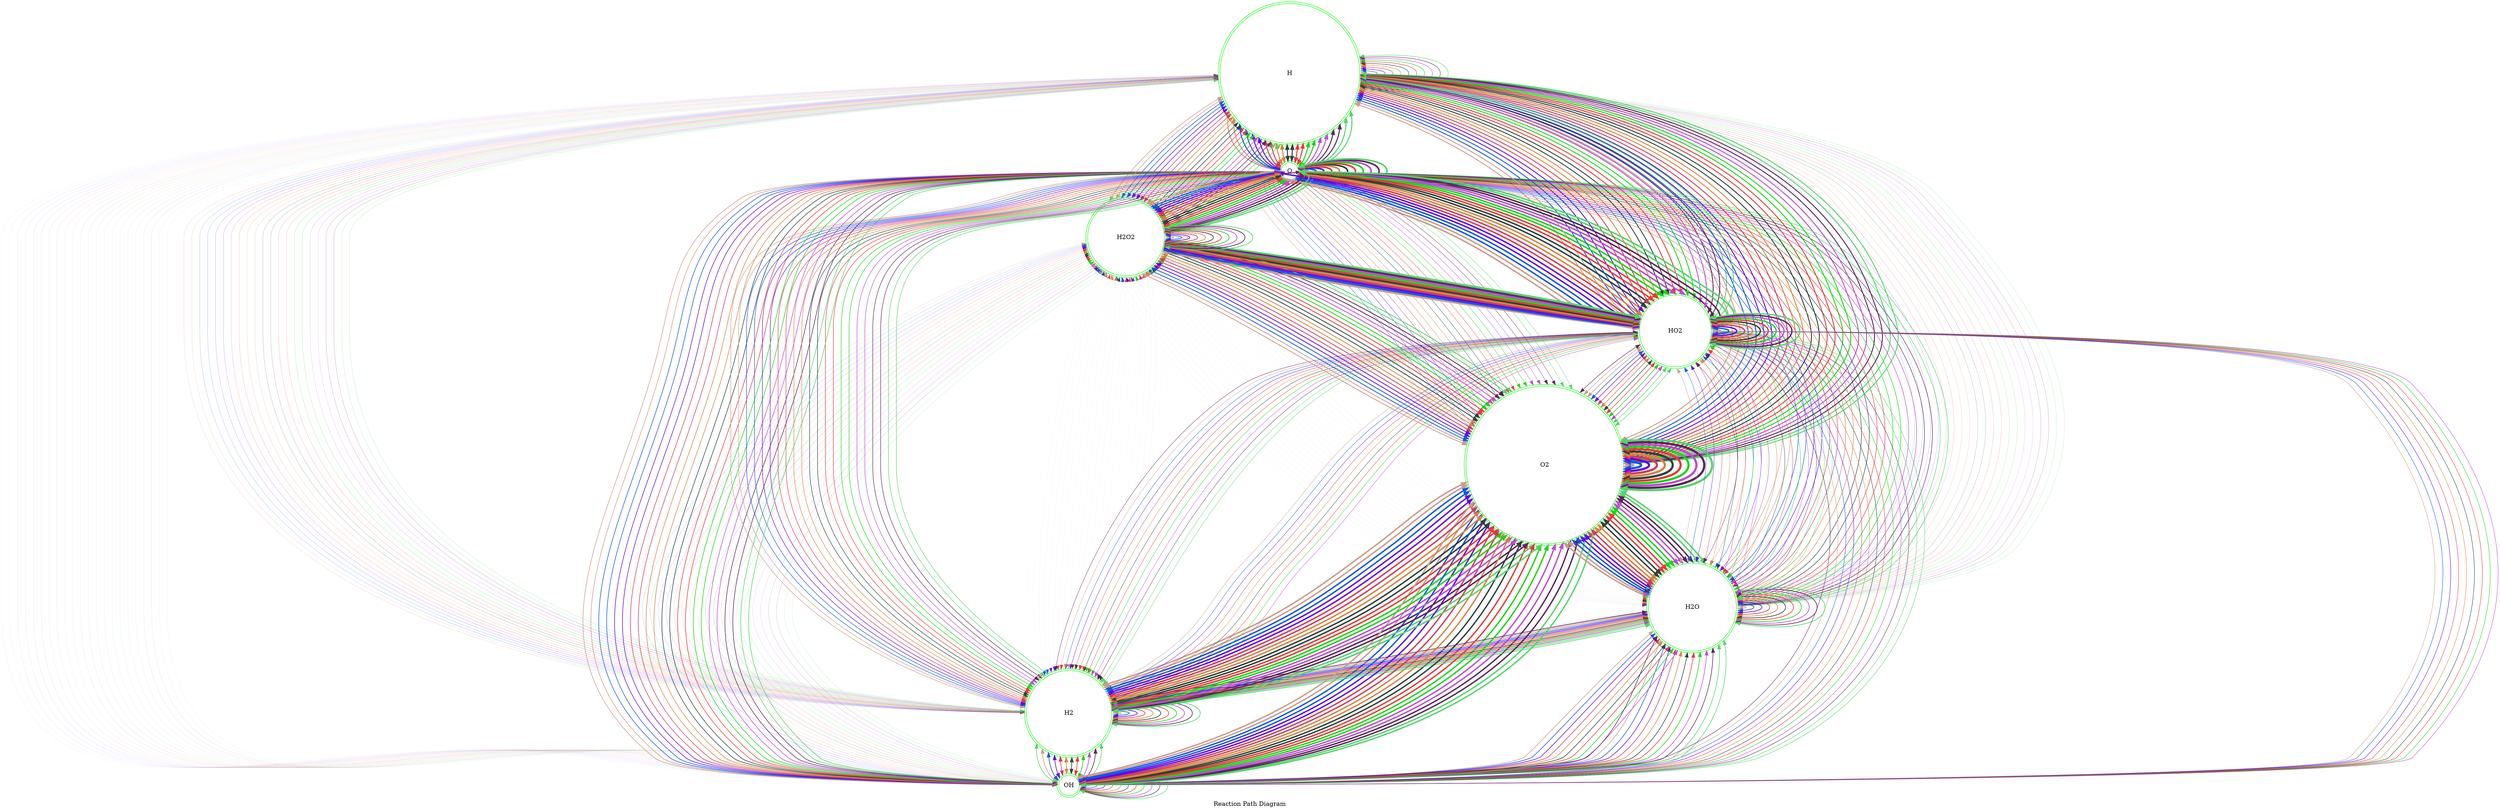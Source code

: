 digraph "outputs/0" {
	node [shape=doublecircle]
	label="Reaction Path Diagram"
	H [color=Green height=4.42903872231 width=4.42903872231]
	O [color=Green height=0.364376470142 width=0.364376470142]
	OH [color=Green height=0.607906993765 width=0.607906993765]
	H2 [color=Green height=2.71020270134 width=2.71020270134]
	H2O [color=Green height=2.79521315671 width=2.79521315671]
	O2 [color=Green height=5.0 width=5.0]
	HO2 [color=Green height=2.28028081156 width=2.28028081156]
	H2O2 [color=Green height=2.43695767894 width=2.43695767894]
	H -> O [color="#CC9B8B" dir=both penwidth=2.27556058477]
	H -> OH [color="#CC9B8B" dir=both penwidth=0.0919619103241]
	H -> H [color="#CC9B8B" dir=both penwidth=0.931890843375]
	H -> H2 [color="#CC9B8B" dir=both penwidth=0.262824443975]
	H -> H2O [color="#CC9B8B" dir=both penwidth=0.260113521436]
	H -> O2 [color="#CC9B8B" dir=both penwidth=2.03405457831]
	H -> HO2 [color="#CC9B8B" dir=both penwidth=1.93867700584]
	H -> H2O2 [color="#CC9B8B" dir=both penwidth=1.23038939356]
	O2 -> O [color="#CC9B8B" dir=both penwidth=0.690384836915]
	O2 -> OH [color="#CC9B8B" dir=both penwidth=3.05790733201]
	O2 -> H [color="#CC9B8B" dir=both penwidth=2.03405457831]
	O2 -> H2 [color="#CC9B8B" dir=both penwidth=3.22876986566]
	O2 -> H2O [color="#CC9B8B" dir=both penwidth=3.22605894312]
	O2 -> O2 [color="#CC9B8B" dir=both penwidth=5.0]
	O2 -> HO2 [color="#CC9B8B" dir=both penwidth=1.02726841585]
	O2 -> H2O2 [color="#CC9B8B" dir=both penwidth=1.73555602813]
	O -> O [color="#CC9B8B" dir=both penwidth=3.61923032617]
	O -> OH [color="#CC9B8B" dir=both penwidth=1.25170783107]
	O -> H [color="#CC9B8B" dir=both penwidth=2.27556058477]
	O -> H2 [color="#CC9B8B" dir=both penwidth=1.08084529742]
	O -> H2O [color="#CC9B8B" dir=both penwidth=1.08355621996]
	O -> O2 [color="#CC9B8B" dir=both penwidth=0.690384836915]
	O -> HO2 [color="#CC9B8B" dir=both penwidth=3.28234674724]
	O -> H2O2 [color="#CC9B8B" dir=both penwidth=2.57405913496]
	OH -> O [color="#CC9B8B" dir=both penwidth=1.25170783107]
	OH -> OH [color="#CC9B8B" dir=both penwidth=1.11581466402]
	OH -> H [color="#CC9B8B" dir=both penwidth=0.0919619103241]
	OH -> H2 [color="#CC9B8B" dir=both penwidth=1.28667719767]
	OH -> H2O [color="#CC9B8B" dir=both penwidth=1.28396627514]
	OH -> O2 [color="#CC9B8B" dir=both penwidth=3.05790733201]
	OH -> HO2 [color="#CC9B8B" dir=both penwidth=0.914824252142]
	OH -> H2O2 [color="#CC9B8B" dir=both penwidth=0.206536639859]
	H2 -> O [color="#CC9B8B" dir=both penwidth=1.08084529742]
	H2 -> OH [color="#CC9B8B" dir=both penwidth=1.28667719767]
	H2 -> H [color="#CC9B8B" dir=both penwidth=0.262824443975]
	H2 -> H2 [color="#CC9B8B" dir=both penwidth=1.45753973132]
	H2 -> H2O [color="#CC9B8B" dir=both penwidth=1.45482880879]
	H2 -> O2 [color="#CC9B8B" dir=both penwidth=3.22876986566]
	H2 -> HO2 [color="#CC9B8B" dir=both penwidth=0.743961718492]
	H2 -> H2O2 [color="#CC9B8B" dir=both penwidth=0.0356741062085]
	H2O -> O [color="#CC9B8B" dir=both penwidth=1.08355621996]
	H2O -> OH [color="#CC9B8B" dir=both penwidth=1.28396627514]
	H2O -> H [color="#CC9B8B" dir=both penwidth=0.260113521436]
	H2O -> H2 [color="#CC9B8B" dir=both penwidth=1.45482880879]
	H2O -> H2O [color="#CC9B8B" dir=both penwidth=1.45211788625]
	H2O -> O2 [color="#CC9B8B" dir=both penwidth=3.22605894312]
	H2O -> HO2 [color="#CC9B8B" dir=both penwidth=0.746672641031]
	H2O -> H2O2 [color="#CC9B8B" dir=both penwidth=0.0383850287475]
	HO2 -> O [color="#CC9B8B" dir=both penwidth=3.28234674724]
	HO2 -> OH [color="#CC9B8B" dir=both penwidth=0.914824252142]
	HO2 -> H [color="#CC9B8B" dir=both penwidth=1.93867700584]
	HO2 -> H2 [color="#CC9B8B" dir=both penwidth=0.743961718492]
	HO2 -> H2O [color="#CC9B8B" dir=both penwidth=0.746672641031]
	HO2 -> O2 [color="#CC9B8B" dir=both penwidth=1.02726841585]
	HO2 -> HO2 [color="#CC9B8B" dir=both penwidth=2.94546316831]
	HO2 -> H2O2 [color="#CC9B8B" dir=both penwidth=2.23717555603]
	H2O2 -> O [color="#CC9B8B" dir=both penwidth=2.57405913496]
	H2O2 -> OH [color="#CC9B8B" dir=both penwidth=0.206536639859]
	H2O2 -> H [color="#CC9B8B" dir=both penwidth=1.23038939356]
	H2O2 -> H2 [color="#CC9B8B" dir=both penwidth=0.0356741062085]
	H2O2 -> H2O [color="#CC9B8B" dir=both penwidth=0.0383850287475]
	H2O2 -> O2 [color="#CC9B8B" dir=both penwidth=1.73555602813]
	H2O2 -> HO2 [color="#CC9B8B" dir=both penwidth=2.23717555603]
	H2O2 -> H2O2 [color="#CC9B8B" dir=both penwidth=1.52888794374]
	O -> H [color="#1357E7" dir=both penwidth=2.27556058477]
	O -> OH [color="#1357E7" dir=both penwidth=1.25170783107]
	O -> O [color="#1357E7" dir=both penwidth=3.61923032617]
	O -> H2 [color="#1357E7" dir=both penwidth=1.08084529742]
	O -> H2O [color="#1357E7" dir=both penwidth=1.08355621996]
	O -> O2 [color="#1357E7" dir=both penwidth=0.690384836915]
	O -> HO2 [color="#1357E7" dir=both penwidth=3.28234674724]
	O -> H2O2 [color="#1357E7" dir=both penwidth=2.57405913496]
	H2 -> H [color="#1357E7" dir=both penwidth=0.262824443975]
	H2 -> OH [color="#1357E7" dir=both penwidth=1.28667719767]
	H2 -> O [color="#1357E7" dir=both penwidth=1.08084529742]
	H2 -> H2 [color="#1357E7" dir=both penwidth=1.45753973132]
	H2 -> H2O [color="#1357E7" dir=both penwidth=1.45482880879]
	H2 -> O2 [color="#1357E7" dir=both penwidth=3.22876986566]
	H2 -> HO2 [color="#1357E7" dir=both penwidth=0.743961718492]
	H2 -> H2O2 [color="#1357E7" dir=both penwidth=0.0356741062085]
	H -> H [color="#1357E7" dir=both penwidth=0.931890843375]
	H -> OH [color="#1357E7" dir=both penwidth=0.0919619103241]
	H -> O [color="#1357E7" dir=both penwidth=2.27556058477]
	H -> H2 [color="#1357E7" dir=both penwidth=0.262824443975]
	H -> H2O [color="#1357E7" dir=both penwidth=0.260113521436]
	H -> O2 [color="#1357E7" dir=both penwidth=2.03405457831]
	H -> HO2 [color="#1357E7" dir=both penwidth=1.93867700584]
	H -> H2O2 [color="#1357E7" dir=both penwidth=1.23038939356]
	OH -> H [color="#1357E7" dir=both penwidth=0.0919619103241]
	OH -> OH [color="#1357E7" dir=both penwidth=1.11581466402]
	OH -> O [color="#1357E7" dir=both penwidth=1.25170783107]
	OH -> H2 [color="#1357E7" dir=both penwidth=1.28667719767]
	OH -> H2O [color="#1357E7" dir=both penwidth=1.28396627514]
	OH -> O2 [color="#1357E7" dir=both penwidth=3.05790733201]
	OH -> HO2 [color="#1357E7" dir=both penwidth=0.914824252142]
	OH -> H2O2 [color="#1357E7" dir=both penwidth=0.206536639859]
	H2O -> H [color="#1357E7" dir=both penwidth=0.260113521436]
	H2O -> OH [color="#1357E7" dir=both penwidth=1.28396627514]
	H2O -> O [color="#1357E7" dir=both penwidth=1.08355621996]
	H2O -> H2 [color="#1357E7" dir=both penwidth=1.45482880879]
	H2O -> H2O [color="#1357E7" dir=both penwidth=1.45211788625]
	H2O -> O2 [color="#1357E7" dir=both penwidth=3.22605894312]
	H2O -> HO2 [color="#1357E7" dir=both penwidth=0.746672641031]
	H2O -> H2O2 [color="#1357E7" dir=both penwidth=0.0383850287475]
	O2 -> H [color="#1357E7" dir=both penwidth=2.03405457831]
	O2 -> OH [color="#1357E7" dir=both penwidth=3.05790733201]
	O2 -> O [color="#1357E7" dir=both penwidth=0.690384836915]
	O2 -> H2 [color="#1357E7" dir=both penwidth=3.22876986566]
	O2 -> H2O [color="#1357E7" dir=both penwidth=3.22605894312]
	O2 -> O2 [color="#1357E7" dir=both penwidth=5.0]
	O2 -> HO2 [color="#1357E7" dir=both penwidth=1.02726841585]
	O2 -> H2O2 [color="#1357E7" dir=both penwidth=1.73555602813]
	HO2 -> H [color="#1357E7" dir=both penwidth=1.93867700584]
	HO2 -> OH [color="#1357E7" dir=both penwidth=0.914824252142]
	HO2 -> O [color="#1357E7" dir=both penwidth=3.28234674724]
	HO2 -> H2 [color="#1357E7" dir=both penwidth=0.743961718492]
	HO2 -> H2O [color="#1357E7" dir=both penwidth=0.746672641031]
	HO2 -> O2 [color="#1357E7" dir=both penwidth=1.02726841585]
	HO2 -> HO2 [color="#1357E7" dir=both penwidth=2.94546316831]
	HO2 -> H2O2 [color="#1357E7" dir=both penwidth=2.23717555603]
	H2O2 -> H [color="#1357E7" dir=both penwidth=1.23038939356]
	H2O2 -> OH [color="#1357E7" dir=both penwidth=0.206536639859]
	H2O2 -> O [color="#1357E7" dir=both penwidth=2.57405913496]
	H2O2 -> H2 [color="#1357E7" dir=both penwidth=0.0356741062085]
	H2O2 -> H2O [color="#1357E7" dir=both penwidth=0.0383850287475]
	H2O2 -> O2 [color="#1357E7" dir=both penwidth=1.73555602813]
	H2O2 -> HO2 [color="#1357E7" dir=both penwidth=2.23717555603]
	H2O2 -> H2O2 [color="#1357E7" dir=both penwidth=1.52888794374]
	H2 -> H2O [color="#5F0AEB" dir=both penwidth=1.45482880879]
	H2 -> H [color="#5F0AEB" dir=both penwidth=0.262824443975]
	H2 -> O [color="#5F0AEB" dir=both penwidth=1.08084529742]
	H2 -> OH [color="#5F0AEB" dir=both penwidth=1.28667719767]
	H2 -> H2 [color="#5F0AEB" dir=both penwidth=1.45753973132]
	H2 -> O2 [color="#5F0AEB" dir=both penwidth=3.22876986566]
	H2 -> HO2 [color="#5F0AEB" dir=both penwidth=0.743961718492]
	H2 -> H2O2 [color="#5F0AEB" dir=both penwidth=0.0356741062085]
	OH -> H2O [color="#5F0AEB" dir=both penwidth=1.28396627514]
	OH -> H [color="#5F0AEB" dir=both penwidth=0.0919619103241]
	OH -> O [color="#5F0AEB" dir=both penwidth=1.25170783107]
	OH -> OH [color="#5F0AEB" dir=both penwidth=1.11581466402]
	OH -> H2 [color="#5F0AEB" dir=both penwidth=1.28667719767]
	OH -> O2 [color="#5F0AEB" dir=both penwidth=3.05790733201]
	OH -> HO2 [color="#5F0AEB" dir=both penwidth=0.914824252142]
	OH -> H2O2 [color="#5F0AEB" dir=both penwidth=0.206536639859]
	H -> H2O [color="#5F0AEB" dir=both penwidth=0.260113521436]
	H -> H [color="#5F0AEB" dir=both penwidth=0.931890843375]
	H -> O [color="#5F0AEB" dir=both penwidth=2.27556058477]
	H -> OH [color="#5F0AEB" dir=both penwidth=0.0919619103241]
	H -> H2 [color="#5F0AEB" dir=both penwidth=0.262824443975]
	H -> O2 [color="#5F0AEB" dir=both penwidth=2.03405457831]
	H -> HO2 [color="#5F0AEB" dir=both penwidth=1.93867700584]
	H -> H2O2 [color="#5F0AEB" dir=both penwidth=1.23038939356]
	O -> H2O [color="#5F0AEB" dir=both penwidth=1.08355621996]
	O -> H [color="#5F0AEB" dir=both penwidth=2.27556058477]
	O -> O [color="#5F0AEB" dir=both penwidth=3.61923032617]
	O -> OH [color="#5F0AEB" dir=both penwidth=1.25170783107]
	O -> H2 [color="#5F0AEB" dir=both penwidth=1.08084529742]
	O -> O2 [color="#5F0AEB" dir=both penwidth=0.690384836915]
	O -> HO2 [color="#5F0AEB" dir=both penwidth=3.28234674724]
	O -> H2O2 [color="#5F0AEB" dir=both penwidth=2.57405913496]
	H2O -> H2O [color="#5F0AEB" dir=both penwidth=1.45211788625]
	H2O -> H [color="#5F0AEB" dir=both penwidth=0.260113521436]
	H2O -> O [color="#5F0AEB" dir=both penwidth=1.08355621996]
	H2O -> OH [color="#5F0AEB" dir=both penwidth=1.28396627514]
	H2O -> H2 [color="#5F0AEB" dir=both penwidth=1.45482880879]
	H2O -> O2 [color="#5F0AEB" dir=both penwidth=3.22605894312]
	H2O -> HO2 [color="#5F0AEB" dir=both penwidth=0.746672641031]
	H2O -> H2O2 [color="#5F0AEB" dir=both penwidth=0.0383850287475]
	O2 -> H2O [color="#5F0AEB" dir=both penwidth=3.22605894312]
	O2 -> H [color="#5F0AEB" dir=both penwidth=2.03405457831]
	O2 -> O [color="#5F0AEB" dir=both penwidth=0.690384836915]
	O2 -> OH [color="#5F0AEB" dir=both penwidth=3.05790733201]
	O2 -> H2 [color="#5F0AEB" dir=both penwidth=3.22876986566]
	O2 -> O2 [color="#5F0AEB" dir=both penwidth=5.0]
	O2 -> HO2 [color="#5F0AEB" dir=both penwidth=1.02726841585]
	O2 -> H2O2 [color="#5F0AEB" dir=both penwidth=1.73555602813]
	HO2 -> H2O [color="#5F0AEB" dir=both penwidth=0.746672641031]
	HO2 -> H [color="#5F0AEB" dir=both penwidth=1.93867700584]
	HO2 -> O [color="#5F0AEB" dir=both penwidth=3.28234674724]
	HO2 -> OH [color="#5F0AEB" dir=both penwidth=0.914824252142]
	HO2 -> H2 [color="#5F0AEB" dir=both penwidth=0.743961718492]
	HO2 -> O2 [color="#5F0AEB" dir=both penwidth=1.02726841585]
	HO2 -> HO2 [color="#5F0AEB" dir=both penwidth=2.94546316831]
	HO2 -> H2O2 [color="#5F0AEB" dir=both penwidth=2.23717555603]
	H2O2 -> H2O [color="#5F0AEB" dir=both penwidth=0.0383850287475]
	H2O2 -> H [color="#5F0AEB" dir=both penwidth=1.23038939356]
	H2O2 -> O [color="#5F0AEB" dir=both penwidth=2.57405913496]
	H2O2 -> OH [color="#5F0AEB" dir=both penwidth=0.206536639859]
	H2O2 -> H2 [color="#5F0AEB" dir=both penwidth=0.0356741062085]
	H2O2 -> O2 [color="#5F0AEB" dir=both penwidth=1.73555602813]
	H2O2 -> HO2 [color="#5F0AEB" dir=both penwidth=2.23717555603]
	H2O2 -> H2O2 [color="#5F0AEB" dir=both penwidth=1.52888794374]
	O -> OH [color="#D13D59" dir=both penwidth=1.25170783107]
	O -> H [color="#D13D59" dir=both penwidth=2.27556058477]
	O -> O [color="#D13D59" dir=both penwidth=3.61923032617]
	O -> H2 [color="#D13D59" dir=both penwidth=1.08084529742]
	O -> H2O [color="#D13D59" dir=both penwidth=1.08355621996]
	O -> O2 [color="#D13D59" dir=both penwidth=0.690384836915]
	O -> HO2 [color="#D13D59" dir=both penwidth=3.28234674724]
	O -> H2O2 [color="#D13D59" dir=both penwidth=2.57405913496]
	H2O -> OH [color="#D13D59" dir=both penwidth=1.28396627514]
	H2O -> H [color="#D13D59" dir=both penwidth=0.260113521436]
	H2O -> O [color="#D13D59" dir=both penwidth=1.08355621996]
	H2O -> H2 [color="#D13D59" dir=both penwidth=1.45482880879]
	H2O -> H2O [color="#D13D59" dir=both penwidth=1.45211788625]
	H2O -> O2 [color="#D13D59" dir=both penwidth=3.22605894312]
	H2O -> HO2 [color="#D13D59" dir=both penwidth=0.746672641031]
	H2O -> H2O2 [color="#D13D59" dir=both penwidth=0.0383850287475]
	H -> OH [color="#D13D59" dir=both penwidth=0.0919619103241]
	H -> H [color="#D13D59" dir=both penwidth=0.931890843375]
	H -> O [color="#D13D59" dir=both penwidth=2.27556058477]
	H -> H2 [color="#D13D59" dir=both penwidth=0.262824443975]
	H -> H2O [color="#D13D59" dir=both penwidth=0.260113521436]
	H -> O2 [color="#D13D59" dir=both penwidth=2.03405457831]
	H -> HO2 [color="#D13D59" dir=both penwidth=1.93867700584]
	H -> H2O2 [color="#D13D59" dir=both penwidth=1.23038939356]
	OH -> OH [color="#D13D59" dir=both penwidth=1.11581466402]
	OH -> H [color="#D13D59" dir=both penwidth=0.0919619103241]
	OH -> O [color="#D13D59" dir=both penwidth=1.25170783107]
	OH -> H2 [color="#D13D59" dir=both penwidth=1.28667719767]
	OH -> H2O [color="#D13D59" dir=both penwidth=1.28396627514]
	OH -> O2 [color="#D13D59" dir=both penwidth=3.05790733201]
	OH -> HO2 [color="#D13D59" dir=both penwidth=0.914824252142]
	OH -> H2O2 [color="#D13D59" dir=both penwidth=0.206536639859]
	H2 -> OH [color="#D13D59" dir=both penwidth=1.28667719767]
	H2 -> H [color="#D13D59" dir=both penwidth=0.262824443975]
	H2 -> O [color="#D13D59" dir=both penwidth=1.08084529742]
	H2 -> H2 [color="#D13D59" dir=both penwidth=1.45753973132]
	H2 -> H2O [color="#D13D59" dir=both penwidth=1.45482880879]
	H2 -> O2 [color="#D13D59" dir=both penwidth=3.22876986566]
	H2 -> HO2 [color="#D13D59" dir=both penwidth=0.743961718492]
	H2 -> H2O2 [color="#D13D59" dir=both penwidth=0.0356741062085]
	O2 -> OH [color="#D13D59" dir=both penwidth=3.05790733201]
	O2 -> H [color="#D13D59" dir=both penwidth=2.03405457831]
	O2 -> O [color="#D13D59" dir=both penwidth=0.690384836915]
	O2 -> H2 [color="#D13D59" dir=both penwidth=3.22876986566]
	O2 -> H2O [color="#D13D59" dir=both penwidth=3.22605894312]
	O2 -> O2 [color="#D13D59" dir=both penwidth=5.0]
	O2 -> HO2 [color="#D13D59" dir=both penwidth=1.02726841585]
	O2 -> H2O2 [color="#D13D59" dir=both penwidth=1.73555602813]
	HO2 -> OH [color="#D13D59" dir=both penwidth=0.914824252142]
	HO2 -> H [color="#D13D59" dir=both penwidth=1.93867700584]
	HO2 -> O [color="#D13D59" dir=both penwidth=3.28234674724]
	HO2 -> H2 [color="#D13D59" dir=both penwidth=0.743961718492]
	HO2 -> H2O [color="#D13D59" dir=both penwidth=0.746672641031]
	HO2 -> O2 [color="#D13D59" dir=both penwidth=1.02726841585]
	HO2 -> HO2 [color="#D13D59" dir=both penwidth=2.94546316831]
	HO2 -> H2O2 [color="#D13D59" dir=both penwidth=2.23717555603]
	H2O2 -> OH [color="#D13D59" dir=both penwidth=0.206536639859]
	H2O2 -> H [color="#D13D59" dir=both penwidth=1.23038939356]
	H2O2 -> O [color="#D13D59" dir=both penwidth=2.57405913496]
	H2O2 -> H2 [color="#D13D59" dir=both penwidth=0.0356741062085]
	H2O2 -> H2O [color="#D13D59" dir=both penwidth=0.0383850287475]
	H2O2 -> O2 [color="#D13D59" dir=both penwidth=1.73555602813]
	H2O2 -> HO2 [color="#D13D59" dir=both penwidth=2.23717555603]
	H2O2 -> H2O2 [color="#D13D59" dir=both penwidth=1.52888794374]
	HO2 -> H2 [color="#D98242" dir=both penwidth=0.743961718492]
	HO2 -> O2 [color="#D98242" dir=both penwidth=1.02726841585]
	HO2 -> H [color="#D98242" dir=both penwidth=1.93867700584]
	HO2 -> O [color="#D98242" dir=both penwidth=3.28234674724]
	HO2 -> OH [color="#D98242" dir=both penwidth=0.914824252142]
	HO2 -> H2O [color="#D98242" dir=both penwidth=0.746672641031]
	HO2 -> HO2 [color="#D98242" dir=both penwidth=2.94546316831]
	HO2 -> H2O2 [color="#D98242" dir=both penwidth=2.23717555603]
	H -> H2 [color="#D98242" dir=both penwidth=0.262824443975]
	H -> O2 [color="#D98242" dir=both penwidth=2.03405457831]
	H -> H [color="#D98242" dir=both penwidth=0.931890843375]
	H -> O [color="#D98242" dir=both penwidth=2.27556058477]
	H -> OH [color="#D98242" dir=both penwidth=0.0919619103241]
	H -> H2O [color="#D98242" dir=both penwidth=0.260113521436]
	H -> HO2 [color="#D98242" dir=both penwidth=1.93867700584]
	H -> H2O2 [color="#D98242" dir=both penwidth=1.23038939356]
	O -> H2 [color="#D98242" dir=both penwidth=1.08084529742]
	O -> O2 [color="#D98242" dir=both penwidth=0.690384836915]
	O -> H [color="#D98242" dir=both penwidth=2.27556058477]
	O -> O [color="#D98242" dir=both penwidth=3.61923032617]
	O -> OH [color="#D98242" dir=both penwidth=1.25170783107]
	O -> H2O [color="#D98242" dir=both penwidth=1.08355621996]
	O -> HO2 [color="#D98242" dir=both penwidth=3.28234674724]
	O -> H2O2 [color="#D98242" dir=both penwidth=2.57405913496]
	OH -> H2 [color="#D98242" dir=both penwidth=1.28667719767]
	OH -> O2 [color="#D98242" dir=both penwidth=3.05790733201]
	OH -> H [color="#D98242" dir=both penwidth=0.0919619103241]
	OH -> O [color="#D98242" dir=both penwidth=1.25170783107]
	OH -> OH [color="#D98242" dir=both penwidth=1.11581466402]
	OH -> H2O [color="#D98242" dir=both penwidth=1.28396627514]
	OH -> HO2 [color="#D98242" dir=both penwidth=0.914824252142]
	OH -> H2O2 [color="#D98242" dir=both penwidth=0.206536639859]
	H2 -> H2 [color="#D98242" dir=both penwidth=1.45753973132]
	H2 -> O2 [color="#D98242" dir=both penwidth=3.22876986566]
	H2 -> H [color="#D98242" dir=both penwidth=0.262824443975]
	H2 -> O [color="#D98242" dir=both penwidth=1.08084529742]
	H2 -> OH [color="#D98242" dir=both penwidth=1.28667719767]
	H2 -> H2O [color="#D98242" dir=both penwidth=1.45482880879]
	H2 -> HO2 [color="#D98242" dir=both penwidth=0.743961718492]
	H2 -> H2O2 [color="#D98242" dir=both penwidth=0.0356741062085]
	H2O -> H2 [color="#D98242" dir=both penwidth=1.45482880879]
	H2O -> O2 [color="#D98242" dir=both penwidth=3.22605894312]
	H2O -> H [color="#D98242" dir=both penwidth=0.260113521436]
	H2O -> O [color="#D98242" dir=both penwidth=1.08355621996]
	H2O -> OH [color="#D98242" dir=both penwidth=1.28396627514]
	H2O -> H2O [color="#D98242" dir=both penwidth=1.45211788625]
	H2O -> HO2 [color="#D98242" dir=both penwidth=0.746672641031]
	H2O -> H2O2 [color="#D98242" dir=both penwidth=0.0383850287475]
	O2 -> H2 [color="#D98242" dir=both penwidth=3.22876986566]
	O2 -> O2 [color="#D98242" dir=both penwidth=5.0]
	O2 -> H [color="#D98242" dir=both penwidth=2.03405457831]
	O2 -> O [color="#D98242" dir=both penwidth=0.690384836915]
	O2 -> OH [color="#D98242" dir=both penwidth=3.05790733201]
	O2 -> H2O [color="#D98242" dir=both penwidth=3.22605894312]
	O2 -> HO2 [color="#D98242" dir=both penwidth=1.02726841585]
	O2 -> H2O2 [color="#D98242" dir=both penwidth=1.73555602813]
	H2O2 -> H2 [color="#D98242" dir=both penwidth=0.0356741062085]
	H2O2 -> O2 [color="#D98242" dir=both penwidth=1.73555602813]
	H2O2 -> H [color="#D98242" dir=both penwidth=1.23038939356]
	H2O2 -> O [color="#D98242" dir=both penwidth=2.57405913496]
	H2O2 -> OH [color="#D98242" dir=both penwidth=0.206536639859]
	H2O2 -> H2O [color="#D98242" dir=both penwidth=0.0383850287475]
	H2O2 -> HO2 [color="#D98242" dir=both penwidth=2.23717555603]
	H2O2 -> H2O2 [color="#D98242" dir=both penwidth=1.52888794374]
	HO2 -> OH [color="#2B433B" dir=both penwidth=0.914824252142]
	HO2 -> H [color="#2B433B" dir=both penwidth=1.93867700584]
	HO2 -> O [color="#2B433B" dir=both penwidth=3.28234674724]
	HO2 -> H2 [color="#2B433B" dir=both penwidth=0.743961718492]
	HO2 -> H2O [color="#2B433B" dir=both penwidth=0.746672641031]
	HO2 -> O2 [color="#2B433B" dir=both penwidth=1.02726841585]
	HO2 -> HO2 [color="#2B433B" dir=both penwidth=2.94546316831]
	HO2 -> H2O2 [color="#2B433B" dir=both penwidth=2.23717555603]
	H -> OH [color="#2B433B" dir=both penwidth=0.0919619103241]
	H -> H [color="#2B433B" dir=both penwidth=0.931890843375]
	H -> O [color="#2B433B" dir=both penwidth=2.27556058477]
	H -> H2 [color="#2B433B" dir=both penwidth=0.262824443975]
	H -> H2O [color="#2B433B" dir=both penwidth=0.260113521436]
	H -> O2 [color="#2B433B" dir=both penwidth=2.03405457831]
	H -> HO2 [color="#2B433B" dir=both penwidth=1.93867700584]
	H -> H2O2 [color="#2B433B" dir=both penwidth=1.23038939356]
	O -> OH [color="#2B433B" dir=both penwidth=1.25170783107]
	O -> H [color="#2B433B" dir=both penwidth=2.27556058477]
	O -> O [color="#2B433B" dir=both penwidth=3.61923032617]
	O -> H2 [color="#2B433B" dir=both penwidth=1.08084529742]
	O -> H2O [color="#2B433B" dir=both penwidth=1.08355621996]
	O -> O2 [color="#2B433B" dir=both penwidth=0.690384836915]
	O -> HO2 [color="#2B433B" dir=both penwidth=3.28234674724]
	O -> H2O2 [color="#2B433B" dir=both penwidth=2.57405913496]
	OH -> OH [color="#2B433B" dir=both penwidth=1.11581466402]
	OH -> H [color="#2B433B" dir=both penwidth=0.0919619103241]
	OH -> O [color="#2B433B" dir=both penwidth=1.25170783107]
	OH -> H2 [color="#2B433B" dir=both penwidth=1.28667719767]
	OH -> H2O [color="#2B433B" dir=both penwidth=1.28396627514]
	OH -> O2 [color="#2B433B" dir=both penwidth=3.05790733201]
	OH -> HO2 [color="#2B433B" dir=both penwidth=0.914824252142]
	OH -> H2O2 [color="#2B433B" dir=both penwidth=0.206536639859]
	H2 -> OH [color="#2B433B" dir=both penwidth=1.28667719767]
	H2 -> H [color="#2B433B" dir=both penwidth=0.262824443975]
	H2 -> O [color="#2B433B" dir=both penwidth=1.08084529742]
	H2 -> H2 [color="#2B433B" dir=both penwidth=1.45753973132]
	H2 -> H2O [color="#2B433B" dir=both penwidth=1.45482880879]
	H2 -> O2 [color="#2B433B" dir=both penwidth=3.22876986566]
	H2 -> HO2 [color="#2B433B" dir=both penwidth=0.743961718492]
	H2 -> H2O2 [color="#2B433B" dir=both penwidth=0.0356741062085]
	H2O -> OH [color="#2B433B" dir=both penwidth=1.28396627514]
	H2O -> H [color="#2B433B" dir=both penwidth=0.260113521436]
	H2O -> O [color="#2B433B" dir=both penwidth=1.08355621996]
	H2O -> H2 [color="#2B433B" dir=both penwidth=1.45482880879]
	H2O -> H2O [color="#2B433B" dir=both penwidth=1.45211788625]
	H2O -> O2 [color="#2B433B" dir=both penwidth=3.22605894312]
	H2O -> HO2 [color="#2B433B" dir=both penwidth=0.746672641031]
	H2O -> H2O2 [color="#2B433B" dir=both penwidth=0.0383850287475]
	O2 -> OH [color="#2B433B" dir=both penwidth=3.05790733201]
	O2 -> H [color="#2B433B" dir=both penwidth=2.03405457831]
	O2 -> O [color="#2B433B" dir=both penwidth=0.690384836915]
	O2 -> H2 [color="#2B433B" dir=both penwidth=3.22876986566]
	O2 -> H2O [color="#2B433B" dir=both penwidth=3.22605894312]
	O2 -> O2 [color="#2B433B" dir=both penwidth=5.0]
	O2 -> HO2 [color="#2B433B" dir=both penwidth=1.02726841585]
	O2 -> H2O2 [color="#2B433B" dir=both penwidth=1.73555602813]
	H2O2 -> OH [color="#2B433B" dir=both penwidth=0.206536639859]
	H2O2 -> H [color="#2B433B" dir=both penwidth=1.23038939356]
	H2O2 -> O [color="#2B433B" dir=both penwidth=2.57405913496]
	H2O2 -> H2 [color="#2B433B" dir=both penwidth=0.0356741062085]
	H2O2 -> H2O [color="#2B433B" dir=both penwidth=0.0383850287475]
	H2O2 -> O2 [color="#2B433B" dir=both penwidth=1.73555602813]
	H2O2 -> HO2 [color="#2B433B" dir=both penwidth=2.23717555603]
	H2O2 -> H2O2 [color="#2B433B" dir=both penwidth=1.52888794374]
	HO2 -> O2 [color="#E73A37" dir=both penwidth=1.02726841585]
	HO2 -> OH [color="#E73A37" dir=both penwidth=0.914824252142]
	HO2 -> H [color="#E73A37" dir=both penwidth=1.93867700584]
	HO2 -> O [color="#E73A37" dir=both penwidth=3.28234674724]
	HO2 -> H2 [color="#E73A37" dir=both penwidth=0.743961718492]
	HO2 -> H2O [color="#E73A37" dir=both penwidth=0.746672641031]
	HO2 -> HO2 [color="#E73A37" dir=both penwidth=2.94546316831]
	HO2 -> H2O2 [color="#E73A37" dir=both penwidth=2.23717555603]
	O -> O2 [color="#E73A37" dir=both penwidth=0.690384836915]
	O -> OH [color="#E73A37" dir=both penwidth=1.25170783107]
	O -> H [color="#E73A37" dir=both penwidth=2.27556058477]
	O -> O [color="#E73A37" dir=both penwidth=3.61923032617]
	O -> H2 [color="#E73A37" dir=both penwidth=1.08084529742]
	O -> H2O [color="#E73A37" dir=both penwidth=1.08355621996]
	O -> HO2 [color="#E73A37" dir=both penwidth=3.28234674724]
	O -> H2O2 [color="#E73A37" dir=both penwidth=2.57405913496]
	H -> O2 [color="#E73A37" dir=both penwidth=2.03405457831]
	H -> OH [color="#E73A37" dir=both penwidth=0.0919619103241]
	H -> H [color="#E73A37" dir=both penwidth=0.931890843375]
	H -> O [color="#E73A37" dir=both penwidth=2.27556058477]
	H -> H2 [color="#E73A37" dir=both penwidth=0.262824443975]
	H -> H2O [color="#E73A37" dir=both penwidth=0.260113521436]
	H -> HO2 [color="#E73A37" dir=both penwidth=1.93867700584]
	H -> H2O2 [color="#E73A37" dir=both penwidth=1.23038939356]
	OH -> O2 [color="#E73A37" dir=both penwidth=3.05790733201]
	OH -> OH [color="#E73A37" dir=both penwidth=1.11581466402]
	OH -> H [color="#E73A37" dir=both penwidth=0.0919619103241]
	OH -> O [color="#E73A37" dir=both penwidth=1.25170783107]
	OH -> H2 [color="#E73A37" dir=both penwidth=1.28667719767]
	OH -> H2O [color="#E73A37" dir=both penwidth=1.28396627514]
	OH -> HO2 [color="#E73A37" dir=both penwidth=0.914824252142]
	OH -> H2O2 [color="#E73A37" dir=both penwidth=0.206536639859]
	H2 -> O2 [color="#E73A37" dir=both penwidth=3.22876986566]
	H2 -> OH [color="#E73A37" dir=both penwidth=1.28667719767]
	H2 -> H [color="#E73A37" dir=both penwidth=0.262824443975]
	H2 -> O [color="#E73A37" dir=both penwidth=1.08084529742]
	H2 -> H2 [color="#E73A37" dir=both penwidth=1.45753973132]
	H2 -> H2O [color="#E73A37" dir=both penwidth=1.45482880879]
	H2 -> HO2 [color="#E73A37" dir=both penwidth=0.743961718492]
	H2 -> H2O2 [color="#E73A37" dir=both penwidth=0.0356741062085]
	H2O -> O2 [color="#E73A37" dir=both penwidth=3.22605894312]
	H2O -> OH [color="#E73A37" dir=both penwidth=1.28396627514]
	H2O -> H [color="#E73A37" dir=both penwidth=0.260113521436]
	H2O -> O [color="#E73A37" dir=both penwidth=1.08355621996]
	H2O -> H2 [color="#E73A37" dir=both penwidth=1.45482880879]
	H2O -> H2O [color="#E73A37" dir=both penwidth=1.45211788625]
	H2O -> HO2 [color="#E73A37" dir=both penwidth=0.746672641031]
	H2O -> H2O2 [color="#E73A37" dir=both penwidth=0.0383850287475]
	O2 -> O2 [color="#E73A37" dir=both penwidth=5.0]
	O2 -> OH [color="#E73A37" dir=both penwidth=3.05790733201]
	O2 -> H [color="#E73A37" dir=both penwidth=2.03405457831]
	O2 -> O [color="#E73A37" dir=both penwidth=0.690384836915]
	O2 -> H2 [color="#E73A37" dir=both penwidth=3.22876986566]
	O2 -> H2O [color="#E73A37" dir=both penwidth=3.22605894312]
	O2 -> HO2 [color="#E73A37" dir=both penwidth=1.02726841585]
	O2 -> H2O2 [color="#E73A37" dir=both penwidth=1.73555602813]
	H2O2 -> O2 [color="#E73A37" dir=both penwidth=1.73555602813]
	H2O2 -> OH [color="#E73A37" dir=both penwidth=0.206536639859]
	H2O2 -> H [color="#E73A37" dir=both penwidth=1.23038939356]
	H2O2 -> O [color="#E73A37" dir=both penwidth=2.57405913496]
	H2O2 -> H2 [color="#E73A37" dir=both penwidth=0.0356741062085]
	H2O2 -> H2O [color="#E73A37" dir=both penwidth=0.0383850287475]
	H2O2 -> HO2 [color="#E73A37" dir=both penwidth=2.23717555603]
	H2O2 -> H2O2 [color="#E73A37" dir=both penwidth=1.52888794374]
	HO2 -> H2O [color="#19D617" dir=both penwidth=0.746672641031]
	HO2 -> O2 [color="#19D617" dir=both penwidth=1.02726841585]
	HO2 -> H [color="#19D617" dir=both penwidth=1.93867700584]
	HO2 -> O [color="#19D617" dir=both penwidth=3.28234674724]
	HO2 -> OH [color="#19D617" dir=both penwidth=0.914824252142]
	HO2 -> H2 [color="#19D617" dir=both penwidth=0.743961718492]
	HO2 -> HO2 [color="#19D617" dir=both penwidth=2.94546316831]
	HO2 -> H2O2 [color="#19D617" dir=both penwidth=2.23717555603]
	OH -> H2O [color="#19D617" dir=both penwidth=1.28396627514]
	OH -> O2 [color="#19D617" dir=both penwidth=3.05790733201]
	OH -> H [color="#19D617" dir=both penwidth=0.0919619103241]
	OH -> O [color="#19D617" dir=both penwidth=1.25170783107]
	OH -> OH [color="#19D617" dir=both penwidth=1.11581466402]
	OH -> H2 [color="#19D617" dir=both penwidth=1.28667719767]
	OH -> HO2 [color="#19D617" dir=both penwidth=0.914824252142]
	OH -> H2O2 [color="#19D617" dir=both penwidth=0.206536639859]
	H -> H2O [color="#19D617" dir=both penwidth=0.260113521436]
	H -> O2 [color="#19D617" dir=both penwidth=2.03405457831]
	H -> H [color="#19D617" dir=both penwidth=0.931890843375]
	H -> O [color="#19D617" dir=both penwidth=2.27556058477]
	H -> OH [color="#19D617" dir=both penwidth=0.0919619103241]
	H -> H2 [color="#19D617" dir=both penwidth=0.262824443975]
	H -> HO2 [color="#19D617" dir=both penwidth=1.93867700584]
	H -> H2O2 [color="#19D617" dir=both penwidth=1.23038939356]
	O -> H2O [color="#19D617" dir=both penwidth=1.08355621996]
	O -> O2 [color="#19D617" dir=both penwidth=0.690384836915]
	O -> H [color="#19D617" dir=both penwidth=2.27556058477]
	O -> O [color="#19D617" dir=both penwidth=3.61923032617]
	O -> OH [color="#19D617" dir=both penwidth=1.25170783107]
	O -> H2 [color="#19D617" dir=both penwidth=1.08084529742]
	O -> HO2 [color="#19D617" dir=both penwidth=3.28234674724]
	O -> H2O2 [color="#19D617" dir=both penwidth=2.57405913496]
	H2 -> H2O [color="#19D617" dir=both penwidth=1.45482880879]
	H2 -> O2 [color="#19D617" dir=both penwidth=3.22876986566]
	H2 -> H [color="#19D617" dir=both penwidth=0.262824443975]
	H2 -> O [color="#19D617" dir=both penwidth=1.08084529742]
	H2 -> OH [color="#19D617" dir=both penwidth=1.28667719767]
	H2 -> H2 [color="#19D617" dir=both penwidth=1.45753973132]
	H2 -> HO2 [color="#19D617" dir=both penwidth=0.743961718492]
	H2 -> H2O2 [color="#19D617" dir=both penwidth=0.0356741062085]
	H2O -> H2O [color="#19D617" dir=both penwidth=1.45211788625]
	H2O -> O2 [color="#19D617" dir=both penwidth=3.22605894312]
	H2O -> H [color="#19D617" dir=both penwidth=0.260113521436]
	H2O -> O [color="#19D617" dir=both penwidth=1.08355621996]
	H2O -> OH [color="#19D617" dir=both penwidth=1.28396627514]
	H2O -> H2 [color="#19D617" dir=both penwidth=1.45482880879]
	H2O -> HO2 [color="#19D617" dir=both penwidth=0.746672641031]
	H2O -> H2O2 [color="#19D617" dir=both penwidth=0.0383850287475]
	O2 -> H2O [color="#19D617" dir=both penwidth=3.22605894312]
	O2 -> O2 [color="#19D617" dir=both penwidth=5.0]
	O2 -> H [color="#19D617" dir=both penwidth=2.03405457831]
	O2 -> O [color="#19D617" dir=both penwidth=0.690384836915]
	O2 -> OH [color="#19D617" dir=both penwidth=3.05790733201]
	O2 -> H2 [color="#19D617" dir=both penwidth=3.22876986566]
	O2 -> HO2 [color="#19D617" dir=both penwidth=1.02726841585]
	O2 -> H2O2 [color="#19D617" dir=both penwidth=1.73555602813]
	H2O2 -> H2O [color="#19D617" dir=both penwidth=0.0383850287475]
	H2O2 -> O2 [color="#19D617" dir=both penwidth=1.73555602813]
	H2O2 -> H [color="#19D617" dir=both penwidth=1.23038939356]
	H2O2 -> O [color="#19D617" dir=both penwidth=2.57405913496]
	H2O2 -> OH [color="#19D617" dir=both penwidth=0.206536639859]
	H2O2 -> H2 [color="#19D617" dir=both penwidth=0.0356741062085]
	H2O2 -> HO2 [color="#19D617" dir=both penwidth=2.23717555603]
	H2O2 -> H2O2 [color="#19D617" dir=both penwidth=1.52888794374]
	H2O2 -> H2O [color="#BB4DD2" dir=both penwidth=0.0383850287475]
	H2O2 -> OH [color="#BB4DD2" dir=both penwidth=0.206536639859]
	H2O2 -> H [color="#BB4DD2" dir=both penwidth=1.23038939356]
	H2O2 -> O [color="#BB4DD2" dir=both penwidth=2.57405913496]
	H2O2 -> H2 [color="#BB4DD2" dir=both penwidth=0.0356741062085]
	H2O2 -> O2 [color="#BB4DD2" dir=both penwidth=1.73555602813]
	H2O2 -> HO2 [color="#BB4DD2" dir=both penwidth=2.23717555603]
	H2O2 -> H2O2 [color="#BB4DD2" dir=both penwidth=1.52888794374]
	H -> H2O [color="#BB4DD2" dir=both penwidth=0.260113521436]
	H -> OH [color="#BB4DD2" dir=both penwidth=0.0919619103241]
	H -> H [color="#BB4DD2" dir=both penwidth=0.931890843375]
	H -> O [color="#BB4DD2" dir=both penwidth=2.27556058477]
	H -> H2 [color="#BB4DD2" dir=both penwidth=0.262824443975]
	H -> O2 [color="#BB4DD2" dir=both penwidth=2.03405457831]
	H -> HO2 [color="#BB4DD2" dir=both penwidth=1.93867700584]
	H -> H2O2 [color="#BB4DD2" dir=both penwidth=1.23038939356]
	O -> H2O [color="#BB4DD2" dir=both penwidth=1.08355621996]
	O -> OH [color="#BB4DD2" dir=both penwidth=1.25170783107]
	O -> H [color="#BB4DD2" dir=both penwidth=2.27556058477]
	O -> O [color="#BB4DD2" dir=both penwidth=3.61923032617]
	O -> H2 [color="#BB4DD2" dir=both penwidth=1.08084529742]
	O -> O2 [color="#BB4DD2" dir=both penwidth=0.690384836915]
	O -> HO2 [color="#BB4DD2" dir=both penwidth=3.28234674724]
	O -> H2O2 [color="#BB4DD2" dir=both penwidth=2.57405913496]
	OH -> H2O [color="#BB4DD2" dir=both penwidth=1.28396627514]
	OH -> OH [color="#BB4DD2" dir=both penwidth=1.11581466402]
	OH -> H [color="#BB4DD2" dir=both penwidth=0.0919619103241]
	OH -> O [color="#BB4DD2" dir=both penwidth=1.25170783107]
	OH -> H2 [color="#BB4DD2" dir=both penwidth=1.28667719767]
	OH -> O2 [color="#BB4DD2" dir=both penwidth=3.05790733201]
	OH -> HO2 [color="#BB4DD2" dir=both penwidth=0.914824252142]
	OH -> H2O2 [color="#BB4DD2" dir=both penwidth=0.206536639859]
	H2 -> H2O [color="#BB4DD2" dir=both penwidth=1.45482880879]
	H2 -> OH [color="#BB4DD2" dir=both penwidth=1.28667719767]
	H2 -> H [color="#BB4DD2" dir=both penwidth=0.262824443975]
	H2 -> O [color="#BB4DD2" dir=both penwidth=1.08084529742]
	H2 -> H2 [color="#BB4DD2" dir=both penwidth=1.45753973132]
	H2 -> O2 [color="#BB4DD2" dir=both penwidth=3.22876986566]
	H2 -> HO2 [color="#BB4DD2" dir=both penwidth=0.743961718492]
	H2 -> H2O2 [color="#BB4DD2" dir=both penwidth=0.0356741062085]
	H2O -> H2O [color="#BB4DD2" dir=both penwidth=1.45211788625]
	H2O -> OH [color="#BB4DD2" dir=both penwidth=1.28396627514]
	H2O -> H [color="#BB4DD2" dir=both penwidth=0.260113521436]
	H2O -> O [color="#BB4DD2" dir=both penwidth=1.08355621996]
	H2O -> H2 [color="#BB4DD2" dir=both penwidth=1.45482880879]
	H2O -> O2 [color="#BB4DD2" dir=both penwidth=3.22605894312]
	H2O -> HO2 [color="#BB4DD2" dir=both penwidth=0.746672641031]
	H2O -> H2O2 [color="#BB4DD2" dir=both penwidth=0.0383850287475]
	O2 -> H2O [color="#BB4DD2" dir=both penwidth=3.22605894312]
	O2 -> OH [color="#BB4DD2" dir=both penwidth=3.05790733201]
	O2 -> H [color="#BB4DD2" dir=both penwidth=2.03405457831]
	O2 -> O [color="#BB4DD2" dir=both penwidth=0.690384836915]
	O2 -> H2 [color="#BB4DD2" dir=both penwidth=3.22876986566]
	O2 -> O2 [color="#BB4DD2" dir=both penwidth=5.0]
	O2 -> HO2 [color="#BB4DD2" dir=both penwidth=1.02726841585]
	O2 -> H2O2 [color="#BB4DD2" dir=both penwidth=1.73555602813]
	HO2 -> H2O [color="#BB4DD2" dir=both penwidth=0.746672641031]
	HO2 -> OH [color="#BB4DD2" dir=both penwidth=0.914824252142]
	HO2 -> H [color="#BB4DD2" dir=both penwidth=1.93867700584]
	HO2 -> O [color="#BB4DD2" dir=both penwidth=3.28234674724]
	HO2 -> H2 [color="#BB4DD2" dir=both penwidth=0.743961718492]
	HO2 -> O2 [color="#BB4DD2" dir=both penwidth=1.02726841585]
	HO2 -> HO2 [color="#BB4DD2" dir=both penwidth=2.94546316831]
	HO2 -> H2O2 [color="#BB4DD2" dir=both penwidth=2.23717555603]
	H2O2 -> HO2 [color="#5E255C" dir=both penwidth=2.23717555603]
	H2O2 -> H2 [color="#5E255C" dir=both penwidth=0.0356741062085]
	H2O2 -> H [color="#5E255C" dir=both penwidth=1.23038939356]
	H2O2 -> O [color="#5E255C" dir=both penwidth=2.57405913496]
	H2O2 -> OH [color="#5E255C" dir=both penwidth=0.206536639859]
	H2O2 -> H2O [color="#5E255C" dir=both penwidth=0.0383850287475]
	H2O2 -> O2 [color="#5E255C" dir=both penwidth=1.73555602813]
	H2O2 -> H2O2 [color="#5E255C" dir=both penwidth=1.52888794374]
	H -> HO2 [color="#5E255C" dir=both penwidth=1.93867700584]
	H -> H2 [color="#5E255C" dir=both penwidth=0.262824443975]
	H -> H [color="#5E255C" dir=both penwidth=0.931890843375]
	H -> O [color="#5E255C" dir=both penwidth=2.27556058477]
	H -> OH [color="#5E255C" dir=both penwidth=0.0919619103241]
	H -> H2O [color="#5E255C" dir=both penwidth=0.260113521436]
	H -> O2 [color="#5E255C" dir=both penwidth=2.03405457831]
	H -> H2O2 [color="#5E255C" dir=both penwidth=1.23038939356]
	O -> HO2 [color="#5E255C" dir=both penwidth=3.28234674724]
	O -> H2 [color="#5E255C" dir=both penwidth=1.08084529742]
	O -> H [color="#5E255C" dir=both penwidth=2.27556058477]
	O -> O [color="#5E255C" dir=both penwidth=3.61923032617]
	O -> OH [color="#5E255C" dir=both penwidth=1.25170783107]
	O -> H2O [color="#5E255C" dir=both penwidth=1.08355621996]
	O -> O2 [color="#5E255C" dir=both penwidth=0.690384836915]
	O -> H2O2 [color="#5E255C" dir=both penwidth=2.57405913496]
	OH -> HO2 [color="#5E255C" dir=both penwidth=0.914824252142]
	OH -> H2 [color="#5E255C" dir=both penwidth=1.28667719767]
	OH -> H [color="#5E255C" dir=both penwidth=0.0919619103241]
	OH -> O [color="#5E255C" dir=both penwidth=1.25170783107]
	OH -> OH [color="#5E255C" dir=both penwidth=1.11581466402]
	OH -> H2O [color="#5E255C" dir=both penwidth=1.28396627514]
	OH -> O2 [color="#5E255C" dir=both penwidth=3.05790733201]
	OH -> H2O2 [color="#5E255C" dir=both penwidth=0.206536639859]
	H2 -> HO2 [color="#5E255C" dir=both penwidth=0.743961718492]
	H2 -> H2 [color="#5E255C" dir=both penwidth=1.45753973132]
	H2 -> H [color="#5E255C" dir=both penwidth=0.262824443975]
	H2 -> O [color="#5E255C" dir=both penwidth=1.08084529742]
	H2 -> OH [color="#5E255C" dir=both penwidth=1.28667719767]
	H2 -> H2O [color="#5E255C" dir=both penwidth=1.45482880879]
	H2 -> O2 [color="#5E255C" dir=both penwidth=3.22876986566]
	H2 -> H2O2 [color="#5E255C" dir=both penwidth=0.0356741062085]
	H2O -> HO2 [color="#5E255C" dir=both penwidth=0.746672641031]
	H2O -> H2 [color="#5E255C" dir=both penwidth=1.45482880879]
	H2O -> H [color="#5E255C" dir=both penwidth=0.260113521436]
	H2O -> O [color="#5E255C" dir=both penwidth=1.08355621996]
	H2O -> OH [color="#5E255C" dir=both penwidth=1.28396627514]
	H2O -> H2O [color="#5E255C" dir=both penwidth=1.45211788625]
	H2O -> O2 [color="#5E255C" dir=both penwidth=3.22605894312]
	H2O -> H2O2 [color="#5E255C" dir=both penwidth=0.0383850287475]
	O2 -> HO2 [color="#5E255C" dir=both penwidth=1.02726841585]
	O2 -> H2 [color="#5E255C" dir=both penwidth=3.22876986566]
	O2 -> H [color="#5E255C" dir=both penwidth=2.03405457831]
	O2 -> O [color="#5E255C" dir=both penwidth=0.690384836915]
	O2 -> OH [color="#5E255C" dir=both penwidth=3.05790733201]
	O2 -> H2O [color="#5E255C" dir=both penwidth=3.22605894312]
	O2 -> O2 [color="#5E255C" dir=both penwidth=5.0]
	O2 -> H2O2 [color="#5E255C" dir=both penwidth=1.73555602813]
	HO2 -> HO2 [color="#5E255C" dir=both penwidth=2.94546316831]
	HO2 -> H2 [color="#5E255C" dir=both penwidth=0.743961718492]
	HO2 -> H [color="#5E255C" dir=both penwidth=1.93867700584]
	HO2 -> O [color="#5E255C" dir=both penwidth=3.28234674724]
	HO2 -> OH [color="#5E255C" dir=both penwidth=0.914824252142]
	HO2 -> H2O [color="#5E255C" dir=both penwidth=0.746672641031]
	HO2 -> O2 [color="#5E255C" dir=both penwidth=1.02726841585]
	HO2 -> H2O2 [color="#5E255C" dir=both penwidth=2.23717555603]
	H2O2 -> OH [color="#51D668" dir=both penwidth=0.206536639859]
	H2O2 -> HO2 [color="#51D668" dir=both penwidth=2.23717555603]
	H2O2 -> H [color="#51D668" dir=both penwidth=1.23038939356]
	H2O2 -> O [color="#51D668" dir=both penwidth=2.57405913496]
	H2O2 -> H2 [color="#51D668" dir=both penwidth=0.0356741062085]
	H2O2 -> H2O [color="#51D668" dir=both penwidth=0.0383850287475]
	H2O2 -> O2 [color="#51D668" dir=both penwidth=1.73555602813]
	H2O2 -> H2O2 [color="#51D668" dir=both penwidth=1.52888794374]
	O -> OH [color="#51D668" dir=both penwidth=1.25170783107]
	O -> HO2 [color="#51D668" dir=both penwidth=3.28234674724]
	O -> H [color="#51D668" dir=both penwidth=2.27556058477]
	O -> O [color="#51D668" dir=both penwidth=3.61923032617]
	O -> H2 [color="#51D668" dir=both penwidth=1.08084529742]
	O -> H2O [color="#51D668" dir=both penwidth=1.08355621996]
	O -> O2 [color="#51D668" dir=both penwidth=0.690384836915]
	O -> H2O2 [color="#51D668" dir=both penwidth=2.57405913496]
	H -> OH [color="#51D668" dir=both penwidth=0.0919619103241]
	H -> HO2 [color="#51D668" dir=both penwidth=1.93867700584]
	H -> H [color="#51D668" dir=both penwidth=0.931890843375]
	H -> O [color="#51D668" dir=both penwidth=2.27556058477]
	H -> H2 [color="#51D668" dir=both penwidth=0.262824443975]
	H -> H2O [color="#51D668" dir=both penwidth=0.260113521436]
	H -> O2 [color="#51D668" dir=both penwidth=2.03405457831]
	H -> H2O2 [color="#51D668" dir=both penwidth=1.23038939356]
	OH -> OH [color="#51D668" dir=both penwidth=1.11581466402]
	OH -> HO2 [color="#51D668" dir=both penwidth=0.914824252142]
	OH -> H [color="#51D668" dir=both penwidth=0.0919619103241]
	OH -> O [color="#51D668" dir=both penwidth=1.25170783107]
	OH -> H2 [color="#51D668" dir=both penwidth=1.28667719767]
	OH -> H2O [color="#51D668" dir=both penwidth=1.28396627514]
	OH -> O2 [color="#51D668" dir=both penwidth=3.05790733201]
	OH -> H2O2 [color="#51D668" dir=both penwidth=0.206536639859]
	H2 -> OH [color="#51D668" dir=both penwidth=1.28667719767]
	H2 -> HO2 [color="#51D668" dir=both penwidth=0.743961718492]
	H2 -> H [color="#51D668" dir=both penwidth=0.262824443975]
	H2 -> O [color="#51D668" dir=both penwidth=1.08084529742]
	H2 -> H2 [color="#51D668" dir=both penwidth=1.45753973132]
	H2 -> H2O [color="#51D668" dir=both penwidth=1.45482880879]
	H2 -> O2 [color="#51D668" dir=both penwidth=3.22876986566]
	H2 -> H2O2 [color="#51D668" dir=both penwidth=0.0356741062085]
	H2O -> OH [color="#51D668" dir=both penwidth=1.28396627514]
	H2O -> HO2 [color="#51D668" dir=both penwidth=0.746672641031]
	H2O -> H [color="#51D668" dir=both penwidth=0.260113521436]
	H2O -> O [color="#51D668" dir=both penwidth=1.08355621996]
	H2O -> H2 [color="#51D668" dir=both penwidth=1.45482880879]
	H2O -> H2O [color="#51D668" dir=both penwidth=1.45211788625]
	H2O -> O2 [color="#51D668" dir=both penwidth=3.22605894312]
	H2O -> H2O2 [color="#51D668" dir=both penwidth=0.0383850287475]
	O2 -> OH [color="#51D668" dir=both penwidth=3.05790733201]
	O2 -> HO2 [color="#51D668" dir=both penwidth=1.02726841585]
	O2 -> H [color="#51D668" dir=both penwidth=2.03405457831]
	O2 -> O [color="#51D668" dir=both penwidth=0.690384836915]
	O2 -> H2 [color="#51D668" dir=both penwidth=3.22876986566]
	O2 -> H2O [color="#51D668" dir=both penwidth=3.22605894312]
	O2 -> O2 [color="#51D668" dir=both penwidth=5.0]
	O2 -> H2O2 [color="#51D668" dir=both penwidth=1.73555602813]
	HO2 -> OH [color="#51D668" dir=both penwidth=0.914824252142]
	HO2 -> HO2 [color="#51D668" dir=both penwidth=2.94546316831]
	HO2 -> H [color="#51D668" dir=both penwidth=1.93867700584]
	HO2 -> O [color="#51D668" dir=both penwidth=3.28234674724]
	HO2 -> H2 [color="#51D668" dir=both penwidth=0.743961718492]
	HO2 -> H2O [color="#51D668" dir=both penwidth=0.746672641031]
	HO2 -> O2 [color="#51D668" dir=both penwidth=1.02726841585]
	HO2 -> H2O2 [color="#51D668" dir=both penwidth=2.23717555603]
}
